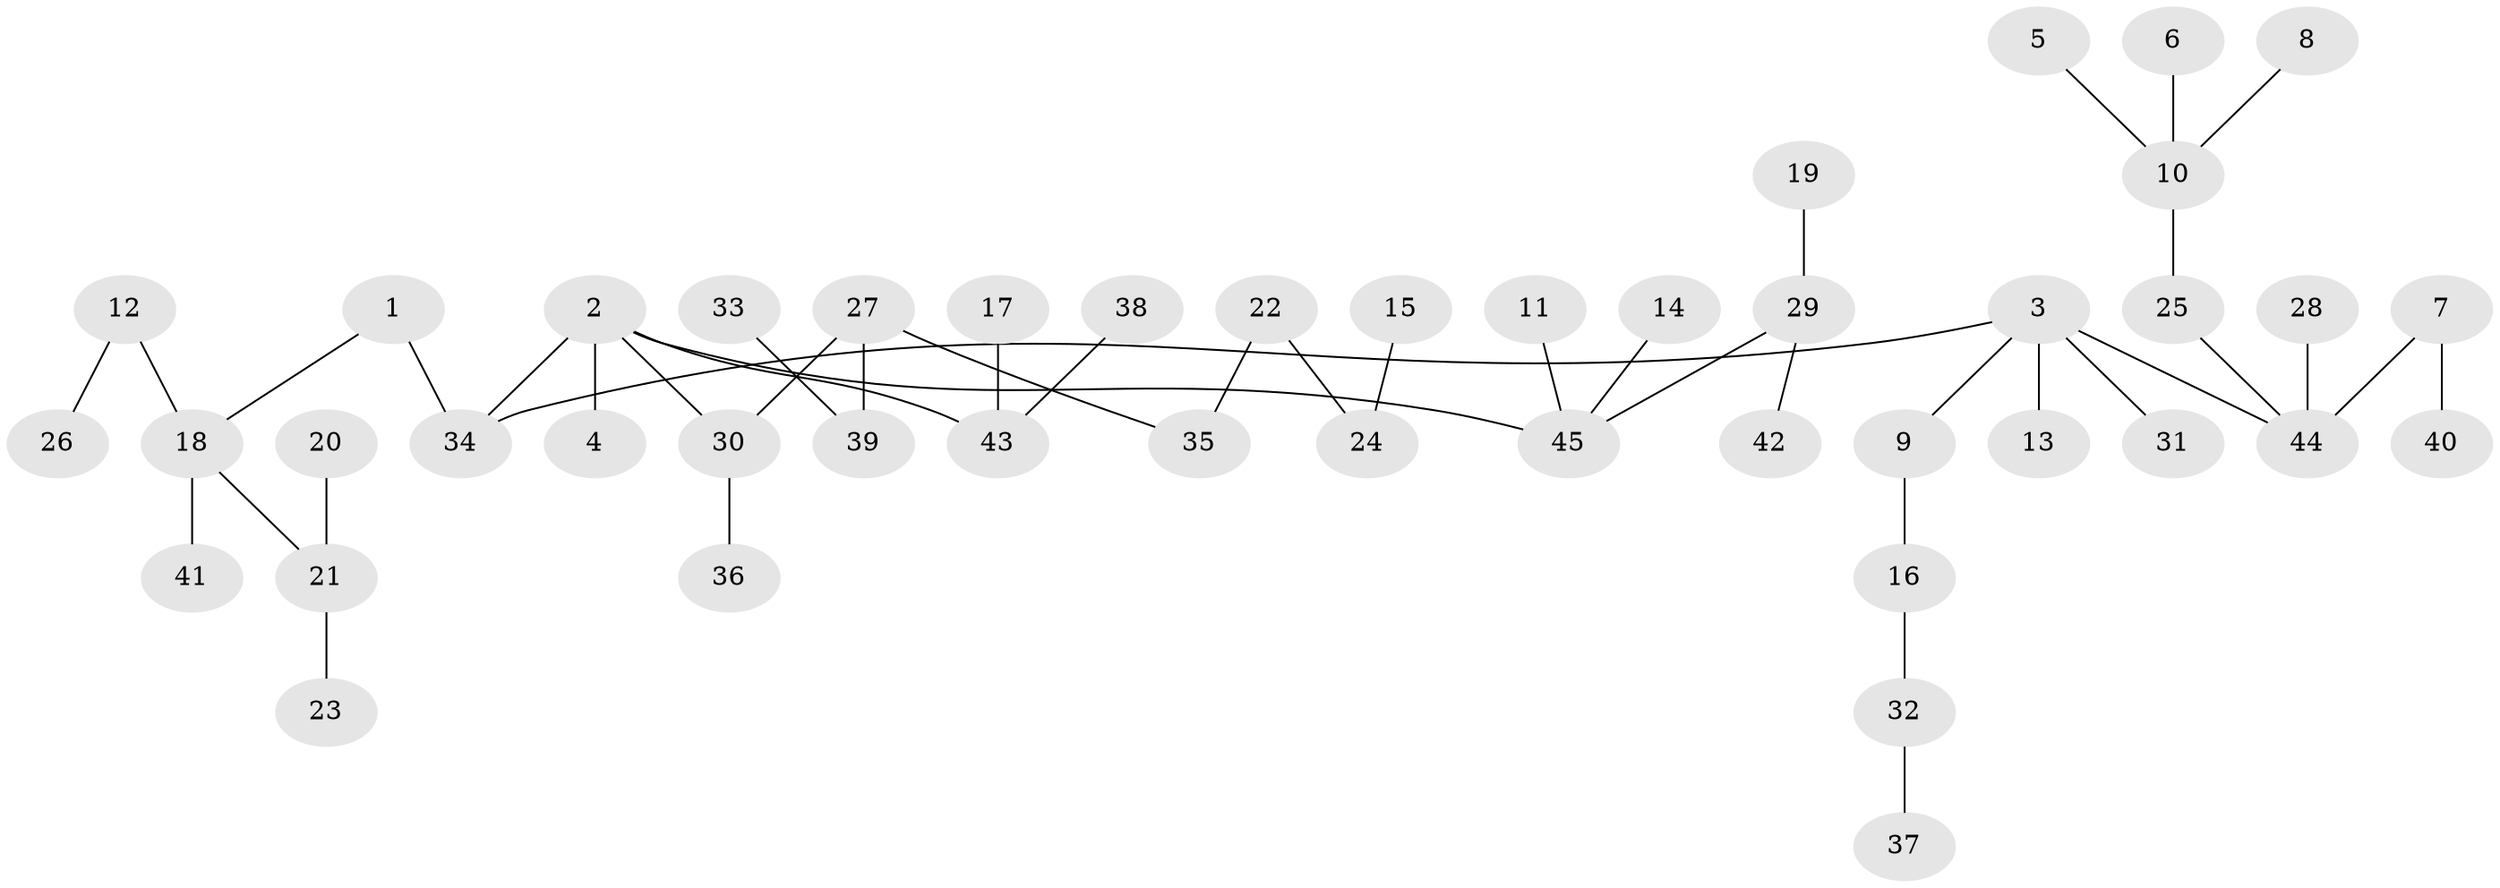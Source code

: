 // original degree distribution, {5: 0.033707865168539325, 6: 0.033707865168539325, 4: 0.06741573033707865, 2: 0.2247191011235955, 1: 0.5168539325842697, 3: 0.12359550561797752}
// Generated by graph-tools (version 1.1) at 2025/02/03/09/25 03:02:16]
// undirected, 45 vertices, 44 edges
graph export_dot {
graph [start="1"]
  node [color=gray90,style=filled];
  1;
  2;
  3;
  4;
  5;
  6;
  7;
  8;
  9;
  10;
  11;
  12;
  13;
  14;
  15;
  16;
  17;
  18;
  19;
  20;
  21;
  22;
  23;
  24;
  25;
  26;
  27;
  28;
  29;
  30;
  31;
  32;
  33;
  34;
  35;
  36;
  37;
  38;
  39;
  40;
  41;
  42;
  43;
  44;
  45;
  1 -- 18 [weight=1.0];
  1 -- 34 [weight=1.0];
  2 -- 4 [weight=1.0];
  2 -- 30 [weight=1.0];
  2 -- 34 [weight=1.0];
  2 -- 43 [weight=1.0];
  2 -- 45 [weight=1.0];
  3 -- 9 [weight=1.0];
  3 -- 13 [weight=1.0];
  3 -- 31 [weight=1.0];
  3 -- 34 [weight=1.0];
  3 -- 44 [weight=1.0];
  5 -- 10 [weight=1.0];
  6 -- 10 [weight=1.0];
  7 -- 40 [weight=1.0];
  7 -- 44 [weight=1.0];
  8 -- 10 [weight=1.0];
  9 -- 16 [weight=1.0];
  10 -- 25 [weight=1.0];
  11 -- 45 [weight=1.0];
  12 -- 18 [weight=1.0];
  12 -- 26 [weight=1.0];
  14 -- 45 [weight=1.0];
  15 -- 24 [weight=1.0];
  16 -- 32 [weight=1.0];
  17 -- 43 [weight=1.0];
  18 -- 21 [weight=1.0];
  18 -- 41 [weight=1.0];
  19 -- 29 [weight=1.0];
  20 -- 21 [weight=1.0];
  21 -- 23 [weight=1.0];
  22 -- 24 [weight=1.0];
  22 -- 35 [weight=1.0];
  25 -- 44 [weight=1.0];
  27 -- 30 [weight=1.0];
  27 -- 35 [weight=1.0];
  27 -- 39 [weight=1.0];
  28 -- 44 [weight=1.0];
  29 -- 42 [weight=1.0];
  29 -- 45 [weight=1.0];
  30 -- 36 [weight=1.0];
  32 -- 37 [weight=1.0];
  33 -- 39 [weight=1.0];
  38 -- 43 [weight=1.0];
}
